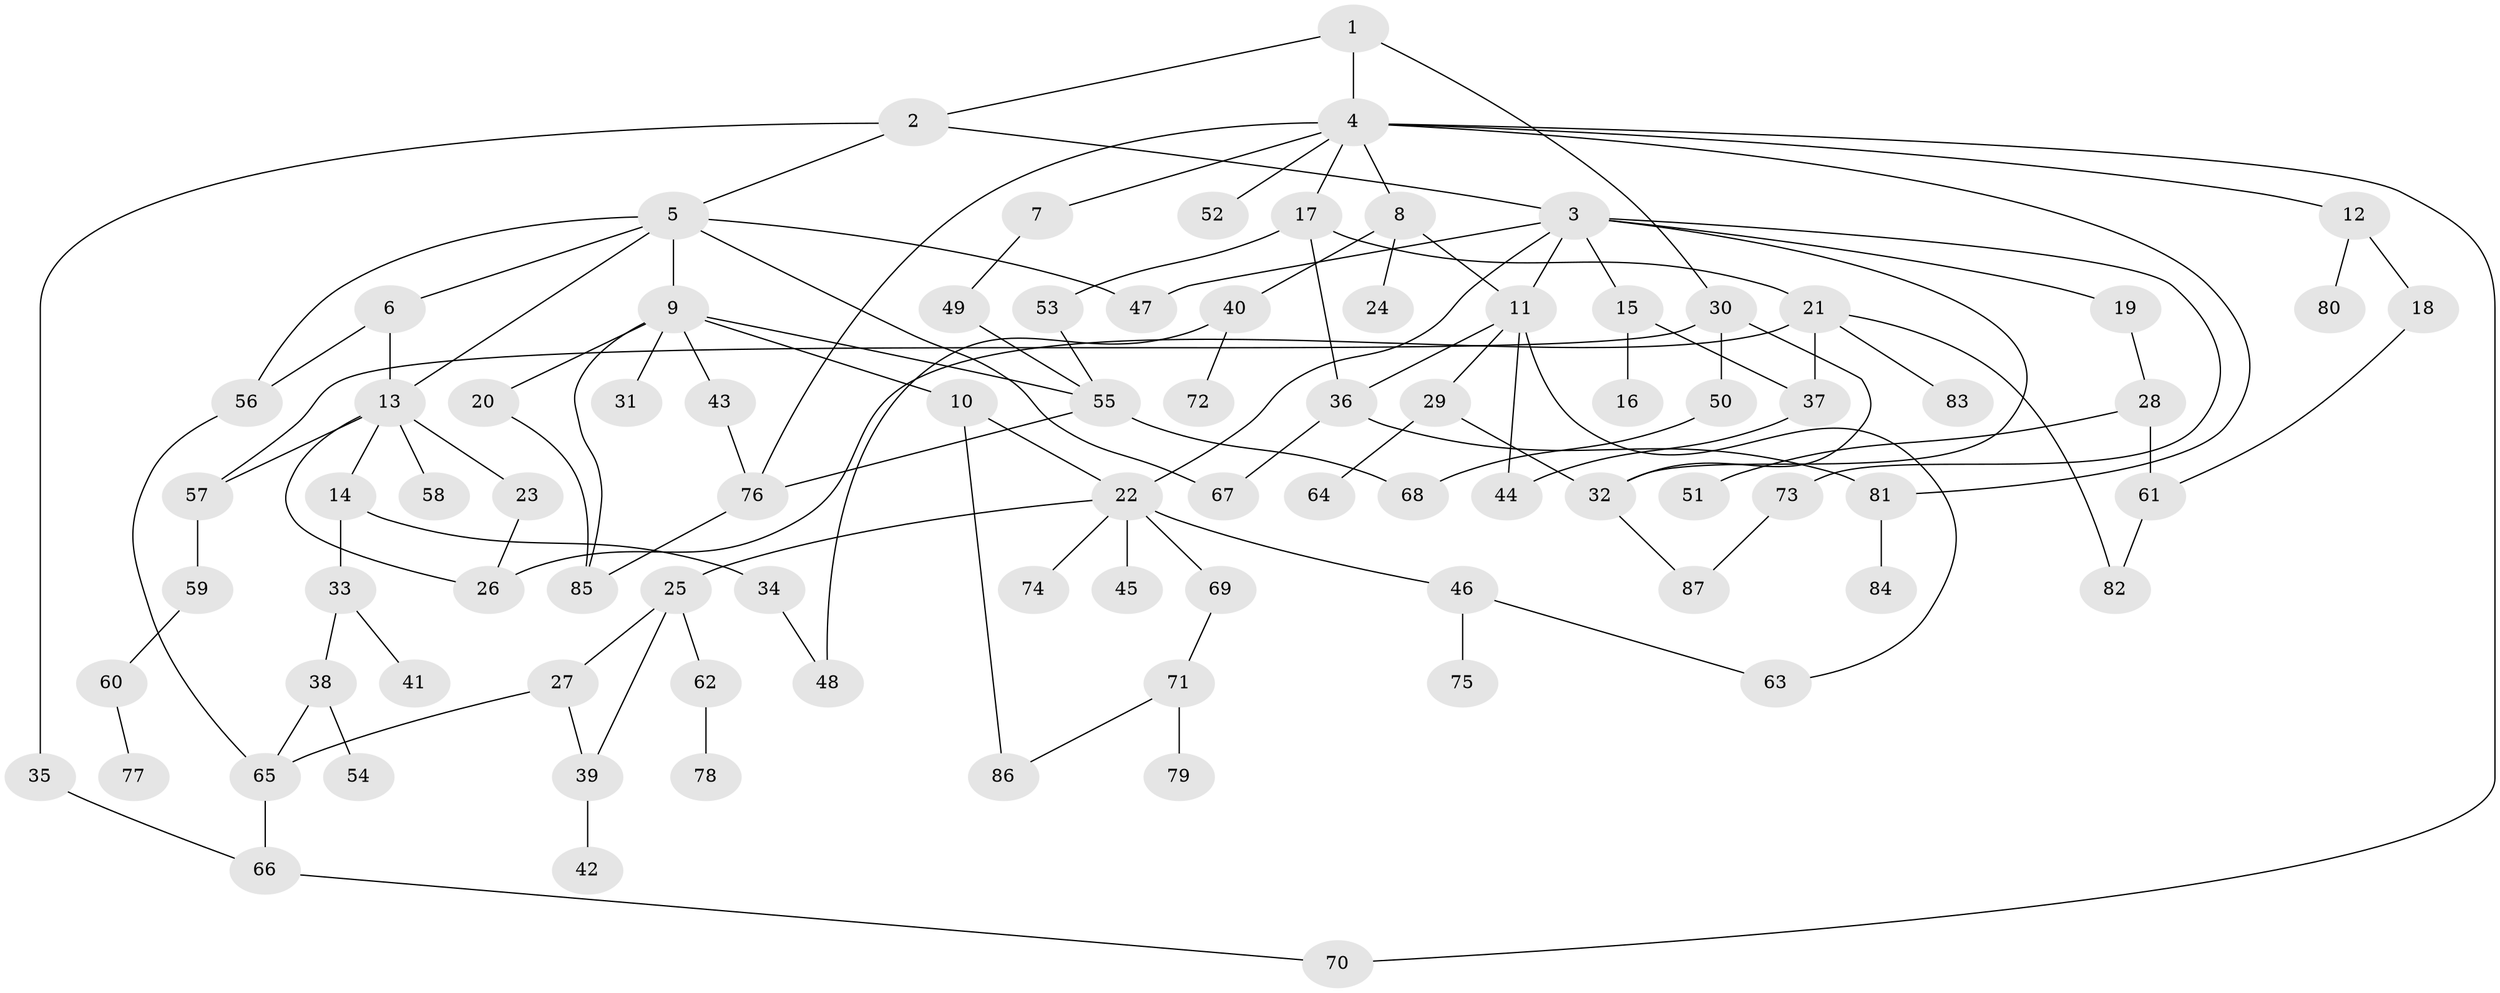 // Generated by graph-tools (version 1.1) at 2025/00/03/09/25 03:00:59]
// undirected, 87 vertices, 119 edges
graph export_dot {
graph [start="1"]
  node [color=gray90,style=filled];
  1;
  2;
  3;
  4;
  5;
  6;
  7;
  8;
  9;
  10;
  11;
  12;
  13;
  14;
  15;
  16;
  17;
  18;
  19;
  20;
  21;
  22;
  23;
  24;
  25;
  26;
  27;
  28;
  29;
  30;
  31;
  32;
  33;
  34;
  35;
  36;
  37;
  38;
  39;
  40;
  41;
  42;
  43;
  44;
  45;
  46;
  47;
  48;
  49;
  50;
  51;
  52;
  53;
  54;
  55;
  56;
  57;
  58;
  59;
  60;
  61;
  62;
  63;
  64;
  65;
  66;
  67;
  68;
  69;
  70;
  71;
  72;
  73;
  74;
  75;
  76;
  77;
  78;
  79;
  80;
  81;
  82;
  83;
  84;
  85;
  86;
  87;
  1 -- 2;
  1 -- 4;
  1 -- 30;
  2 -- 3;
  2 -- 5;
  2 -- 35;
  3 -- 15;
  3 -- 19;
  3 -- 32;
  3 -- 73;
  3 -- 47;
  3 -- 11;
  3 -- 22;
  4 -- 7;
  4 -- 8;
  4 -- 12;
  4 -- 17;
  4 -- 52;
  4 -- 81;
  4 -- 70;
  4 -- 76;
  5 -- 6;
  5 -- 9;
  5 -- 13;
  5 -- 47;
  5 -- 67;
  5 -- 56;
  6 -- 56;
  6 -- 13;
  7 -- 49;
  8 -- 11;
  8 -- 24;
  8 -- 40;
  9 -- 10;
  9 -- 20;
  9 -- 31;
  9 -- 43;
  9 -- 55;
  9 -- 85;
  10 -- 22;
  10 -- 86;
  11 -- 29;
  11 -- 36;
  11 -- 44;
  11 -- 63;
  12 -- 18;
  12 -- 80;
  13 -- 14;
  13 -- 23;
  13 -- 58;
  13 -- 57;
  13 -- 26;
  14 -- 33;
  14 -- 34;
  15 -- 16;
  15 -- 37;
  17 -- 21;
  17 -- 53;
  17 -- 36;
  18 -- 61;
  19 -- 28;
  20 -- 85;
  21 -- 37;
  21 -- 83;
  21 -- 26;
  21 -- 82;
  22 -- 25;
  22 -- 45;
  22 -- 46;
  22 -- 69;
  22 -- 74;
  23 -- 26;
  25 -- 27;
  25 -- 62;
  25 -- 39;
  27 -- 39;
  27 -- 65;
  28 -- 51;
  28 -- 61;
  29 -- 64;
  29 -- 32;
  30 -- 50;
  30 -- 57;
  30 -- 32;
  32 -- 87;
  33 -- 38;
  33 -- 41;
  34 -- 48;
  35 -- 66;
  36 -- 67;
  36 -- 81;
  37 -- 44;
  38 -- 54;
  38 -- 65;
  39 -- 42;
  40 -- 48;
  40 -- 72;
  43 -- 76;
  46 -- 63;
  46 -- 75;
  49 -- 55;
  50 -- 68;
  53 -- 55;
  55 -- 68;
  55 -- 76;
  56 -- 65;
  57 -- 59;
  59 -- 60;
  60 -- 77;
  61 -- 82;
  62 -- 78;
  65 -- 66;
  66 -- 70;
  69 -- 71;
  71 -- 79;
  71 -- 86;
  73 -- 87;
  76 -- 85;
  81 -- 84;
}

